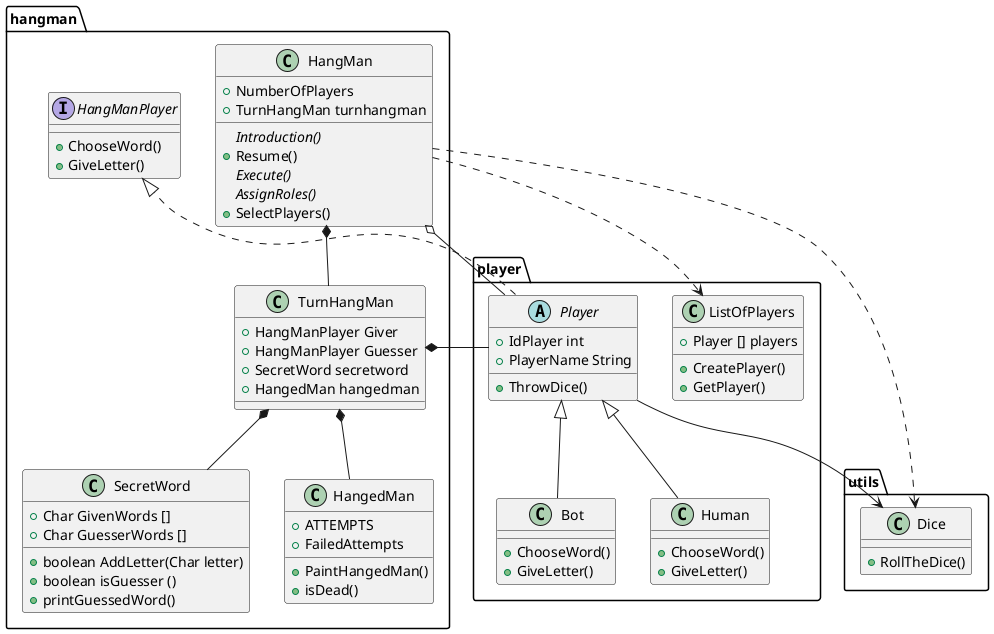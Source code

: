 @startuml

package hangman {

class HangMan {
    +NumberOfPlayers
    +TurnHangMan turnhangman
    {abstract}Introduction()
    +Resume()
    {abstract}Execute()
    {abstract}AssignRoles()
    +SelectPlayers()
}

class SecretWord {
    +Char GivenWords []
    +Char GuesserWords []
    +boolean AddLetter(Char letter)
    +boolean isGuesser ()
    +printGuessedWord()
}
class TurnHangMan {
    +HangManPlayer Giver
    +HangManPlayer Guesser
    +SecretWord secretword
    +HangedMan hangedman
}
class HangedMan {   
    +ATTEMPTS    
    +FailedAttempts
    +PaintHangedMan()
    +isDead()
}

interface HangManPlayer {
    +ChooseWord()
    +GiveLetter()
}

}

package player {

abstract class Player {
    +IdPlayer int
    +PlayerName String
    +ThrowDice()
}

class ListOfPlayers {
    +Player [] players
    +CreatePlayer()
    +GetPlayer()
}


class Bot {
    +ChooseWord()
    +GiveLetter()
}
class Human {
    +ChooseWord()
    +GiveLetter()
}

}

package utils {

class Dice {
    +RollTheDice()
}

}




HangMan o-- Player
HangMan *--TurnHangMan
TurnHangMan*-- SecretWord
TurnHangMan*-- HangedMan
Player <|-- Bot
Player <|-- Human
Player ..|>HangManPlayer
TurnHangMan *-- Player

Player-->Dice

HangMan ..> ListOfPlayers
HangMan ..>Dice

@enduml